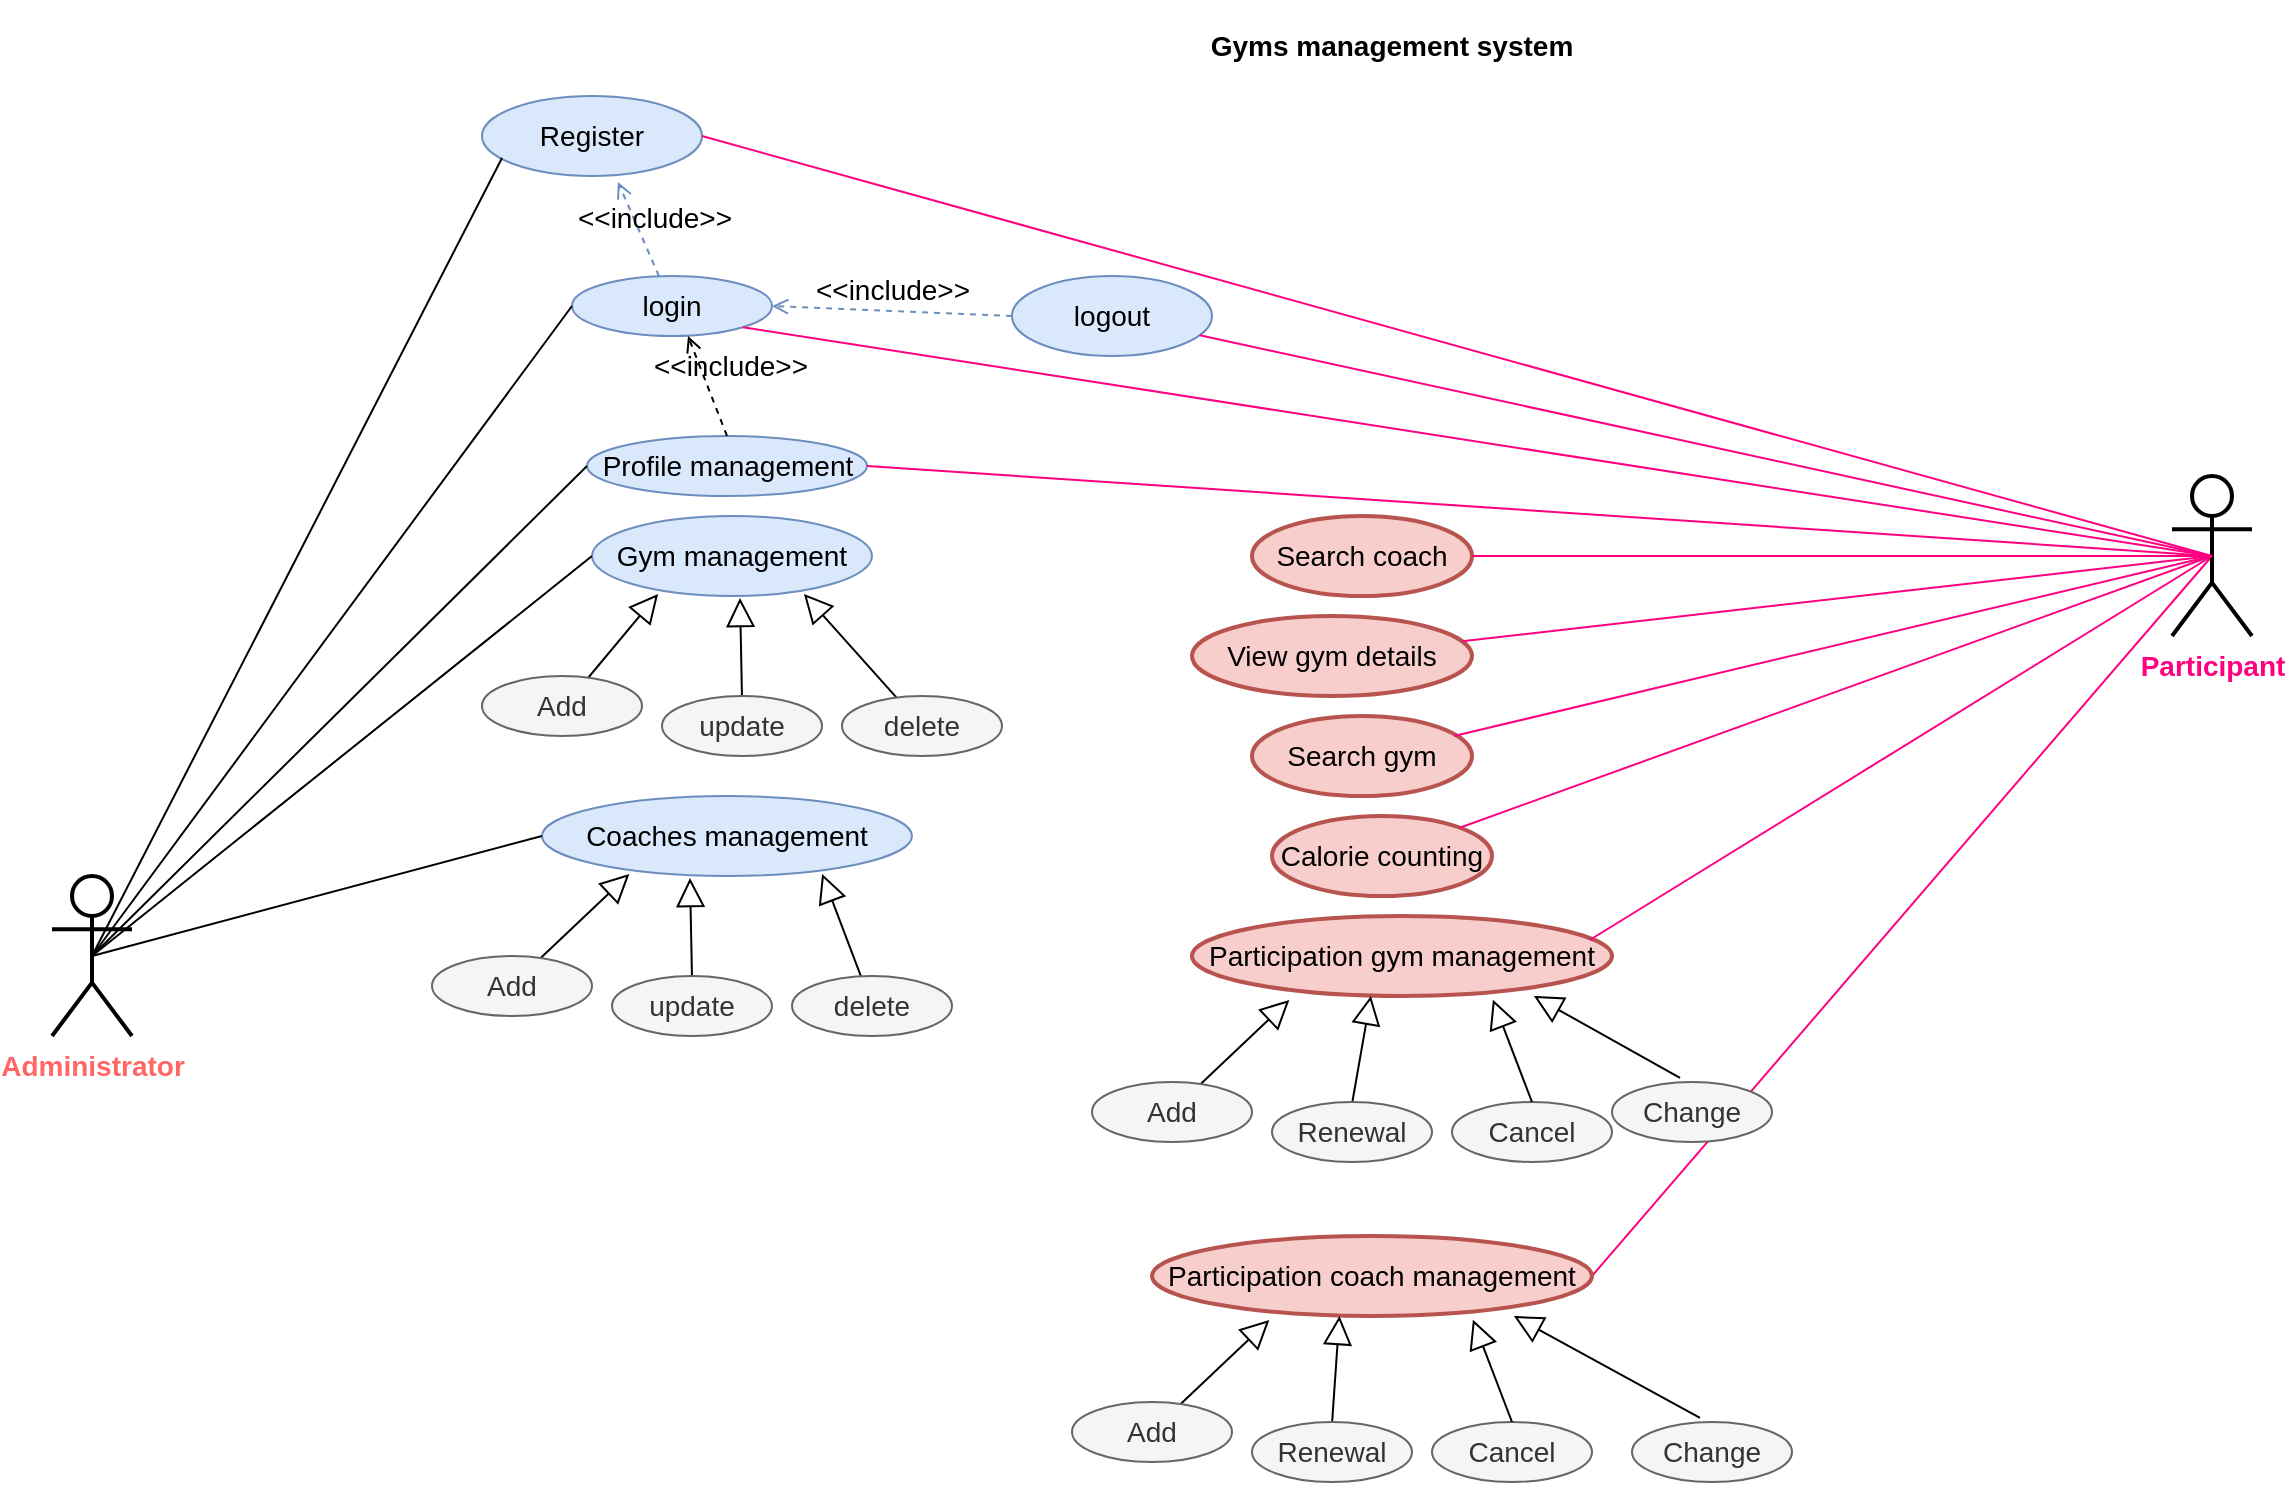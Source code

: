 <mxfile version="20.5.1" type="github">
  <diagram id="JQW-utt17Xb6EdtMVTP2" name="Page-1">
    <mxGraphModel dx="1888" dy="495" grid="1" gridSize="10" guides="1" tooltips="1" connect="1" arrows="1" fold="1" page="1" pageScale="1" pageWidth="850" pageHeight="1100" math="0" shadow="0">
      <root>
        <mxCell id="0" />
        <mxCell id="1" parent="0" />
        <mxCell id="GLv5VMgHDYlPeXWlV2Ui-62" value="" style="endArrow=none;html=1;rounded=0;strokeColor=#FF0080;fontSize=18;entryX=0.5;entryY=0.5;entryDx=0;entryDy=0;entryPerimeter=0;exitX=1;exitY=0.5;exitDx=0;exitDy=0;" edge="1" parent="1" source="GLv5VMgHDYlPeXWlV2Ui-52" target="V55V4ISfxPS5HayoCuuF-61">
          <mxGeometry width="50" height="50" relative="1" as="geometry">
            <mxPoint x="940" y="383.697" as="sourcePoint" />
            <mxPoint x="850" y="630" as="targetPoint" />
          </mxGeometry>
        </mxCell>
        <mxCell id="V55V4ISfxPS5HayoCuuF-4" value="&lt;font style=&quot;font-size: 14px;&quot; color=&quot;#FF6666&quot;&gt;&lt;b&gt;&lt;span&gt;Administrator&lt;/span&gt;&lt;/b&gt;&lt;/font&gt;" style="shape=umlActor;verticalLabelPosition=bottom;verticalAlign=top;html=1;outlineConnect=0;strokeWidth=2;" parent="1" vertex="1">
          <mxGeometry x="-20" y="460" width="40" height="80" as="geometry" />
        </mxCell>
        <mxCell id="V55V4ISfxPS5HayoCuuF-5" value="&lt;span&gt;Register &lt;/span&gt;" style="ellipse;whiteSpace=wrap;html=1;fontSize=14;fillColor=#dae8fc;strokeColor=#6c8ebf;" parent="1" vertex="1">
          <mxGeometry x="195" y="70" width="110" height="40" as="geometry" />
        </mxCell>
        <mxCell id="V55V4ISfxPS5HayoCuuF-6" value="login" style="ellipse;whiteSpace=wrap;html=1;fontSize=14;fillColor=#dae8fc;strokeColor=#6c8ebf;" parent="1" vertex="1">
          <mxGeometry x="240" y="160" width="100" height="30" as="geometry" />
        </mxCell>
        <mxCell id="V55V4ISfxPS5HayoCuuF-7" value="&amp;lt;&amp;lt;include&amp;gt;&amp;gt;" style="html=1;verticalAlign=bottom;labelBackgroundColor=none;endArrow=open;endFill=0;dashed=1;rounded=0;fontSize=14;fontColor=#000000;fillColor=#dae8fc;strokeColor=#6c8ebf;entryX=0.618;entryY=1.075;entryDx=0;entryDy=0;entryPerimeter=0;" parent="1" source="V55V4ISfxPS5HayoCuuF-6" target="V55V4ISfxPS5HayoCuuF-5" edge="1">
          <mxGeometry x="-0.312" y="-5" width="160" relative="1" as="geometry">
            <mxPoint x="170" y="130" as="sourcePoint" />
            <mxPoint x="330" y="130" as="targetPoint" />
            <mxPoint as="offset" />
          </mxGeometry>
        </mxCell>
        <mxCell id="V55V4ISfxPS5HayoCuuF-8" value="" style="endArrow=none;html=1;rounded=0;fontSize=14;fontColor=#000000;exitX=0.5;exitY=0.5;exitDx=0;exitDy=0;exitPerimeter=0;entryX=0.091;entryY=0.775;entryDx=0;entryDy=0;entryPerimeter=0;" parent="1" source="V55V4ISfxPS5HayoCuuF-4" target="V55V4ISfxPS5HayoCuuF-5" edge="1">
          <mxGeometry width="50" height="50" relative="1" as="geometry">
            <mxPoint x="251.429" y="40" as="sourcePoint" />
            <mxPoint x="290" y="120" as="targetPoint" />
          </mxGeometry>
        </mxCell>
        <mxCell id="V55V4ISfxPS5HayoCuuF-9" value="" style="endArrow=none;html=1;rounded=0;fontSize=14;fontColor=#000000;entryX=0;entryY=0.5;entryDx=0;entryDy=0;exitX=0.5;exitY=0.5;exitDx=0;exitDy=0;exitPerimeter=0;" parent="1" source="V55V4ISfxPS5HayoCuuF-4" target="V55V4ISfxPS5HayoCuuF-6" edge="1">
          <mxGeometry width="50" height="50" relative="1" as="geometry">
            <mxPoint x="150" y="300" as="sourcePoint" />
            <mxPoint x="220.711" y="250" as="targetPoint" />
          </mxGeometry>
        </mxCell>
        <mxCell id="V55V4ISfxPS5HayoCuuF-10" value="logout" style="ellipse;whiteSpace=wrap;html=1;fontSize=14;fillColor=#dae8fc;strokeColor=#6c8ebf;" parent="1" vertex="1">
          <mxGeometry x="460" y="160" width="100" height="40" as="geometry" />
        </mxCell>
        <mxCell id="V55V4ISfxPS5HayoCuuF-11" value="&amp;lt;&amp;lt;include&amp;gt;&amp;gt;" style="html=1;verticalAlign=bottom;labelBackgroundColor=none;endArrow=open;endFill=0;dashed=1;rounded=0;fontSize=14;fontColor=#000000;exitX=0;exitY=0.5;exitDx=0;exitDy=0;entryX=1;entryY=0.5;entryDx=0;entryDy=0;fillColor=#dae8fc;strokeColor=#6c8ebf;" parent="1" source="V55V4ISfxPS5HayoCuuF-10" target="V55V4ISfxPS5HayoCuuF-6" edge="1">
          <mxGeometry width="160" relative="1" as="geometry">
            <mxPoint x="230" y="260" as="sourcePoint" />
            <mxPoint x="390" y="260" as="targetPoint" />
          </mxGeometry>
        </mxCell>
        <mxCell id="V55V4ISfxPS5HayoCuuF-12" value="&lt;p&gt;&lt;/p&gt;&lt;p&gt;&lt;span&gt;Gym management&lt;/span&gt;&lt;/p&gt;&lt;p&gt;&lt;/p&gt;" style="ellipse;whiteSpace=wrap;html=1;fontSize=14;fillColor=#dae8fc;strokeColor=#6c8ebf;" parent="1" vertex="1">
          <mxGeometry x="250" y="280" width="140" height="40" as="geometry" />
        </mxCell>
        <mxCell id="V55V4ISfxPS5HayoCuuF-13" value="" style="endArrow=none;html=1;rounded=0;fontSize=14;fontColor=#000000;entryX=0;entryY=0.5;entryDx=0;entryDy=0;exitX=0.5;exitY=0.5;exitDx=0;exitDy=0;exitPerimeter=0;" parent="1" source="V55V4ISfxPS5HayoCuuF-4" target="V55V4ISfxPS5HayoCuuF-12" edge="1">
          <mxGeometry width="50" height="50" relative="1" as="geometry">
            <mxPoint x="80" y="260" as="sourcePoint" />
            <mxPoint x="200" y="270" as="targetPoint" />
          </mxGeometry>
        </mxCell>
        <mxCell id="V55V4ISfxPS5HayoCuuF-14" value="" style="edgeStyle=none;html=1;endSize=12;endArrow=block;endFill=0;rounded=0;fontSize=14;fontColor=#000000;entryX=0.236;entryY=0.975;entryDx=0;entryDy=0;entryPerimeter=0;" parent="1" target="V55V4ISfxPS5HayoCuuF-12" edge="1">
          <mxGeometry width="160" relative="1" as="geometry">
            <mxPoint x="243" y="367" as="sourcePoint" />
            <mxPoint x="263" y="317" as="targetPoint" />
          </mxGeometry>
        </mxCell>
        <mxCell id="V55V4ISfxPS5HayoCuuF-15" value="" style="edgeStyle=none;html=1;endSize=12;endArrow=block;endFill=0;rounded=0;fontSize=14;fontColor=#000000;" parent="1" edge="1">
          <mxGeometry width="160" relative="1" as="geometry">
            <mxPoint x="325" y="371" as="sourcePoint" />
            <mxPoint x="324" y="321" as="targetPoint" />
          </mxGeometry>
        </mxCell>
        <mxCell id="V55V4ISfxPS5HayoCuuF-16" value="" style="edgeStyle=none;html=1;endSize=12;endArrow=block;endFill=0;rounded=0;fontSize=14;fontColor=#000000;entryX=0.757;entryY=0.975;entryDx=0;entryDy=0;entryPerimeter=0;" parent="1" source="V55V4ISfxPS5HayoCuuF-19" target="V55V4ISfxPS5HayoCuuF-12" edge="1">
          <mxGeometry width="160" relative="1" as="geometry">
            <mxPoint x="375" y="370" as="sourcePoint" />
            <mxPoint x="505" y="380" as="targetPoint" />
          </mxGeometry>
        </mxCell>
        <mxCell id="V55V4ISfxPS5HayoCuuF-17" value="Add" style="ellipse;whiteSpace=wrap;html=1;fontSize=14;fillColor=#f5f5f5;strokeColor=#666666;fontColor=#333333;" parent="1" vertex="1">
          <mxGeometry x="195" y="360" width="80" height="30" as="geometry" />
        </mxCell>
        <mxCell id="V55V4ISfxPS5HayoCuuF-18" value="update" style="ellipse;whiteSpace=wrap;html=1;fontSize=14;fillColor=#f5f5f5;strokeColor=#666666;fontColor=#333333;" parent="1" vertex="1">
          <mxGeometry x="285" y="370" width="80" height="30" as="geometry" />
        </mxCell>
        <mxCell id="V55V4ISfxPS5HayoCuuF-19" value="delete" style="ellipse;whiteSpace=wrap;html=1;fontSize=14;fontColor=#333333;fillColor=#f5f5f5;strokeColor=#666666;" parent="1" vertex="1">
          <mxGeometry x="375" y="370" width="80" height="30" as="geometry" />
        </mxCell>
        <mxCell id="V55V4ISfxPS5HayoCuuF-20" value="&lt;p&gt;&lt;span&gt;Coaches management&lt;/span&gt;&lt;/p&gt;" style="ellipse;whiteSpace=wrap;html=1;fontSize=14;fillColor=#dae8fc;strokeColor=#6c8ebf;" parent="1" vertex="1">
          <mxGeometry x="225" y="420" width="185" height="40" as="geometry" />
        </mxCell>
        <mxCell id="V55V4ISfxPS5HayoCuuF-21" value="" style="edgeStyle=none;html=1;endSize=12;endArrow=block;endFill=0;rounded=0;fontSize=14;fontColor=#000000;entryX=0.236;entryY=0.975;entryDx=0;entryDy=0;entryPerimeter=0;" parent="1" target="V55V4ISfxPS5HayoCuuF-20" edge="1">
          <mxGeometry width="160" relative="1" as="geometry">
            <mxPoint x="218" y="507" as="sourcePoint" />
            <mxPoint x="238" y="457" as="targetPoint" />
          </mxGeometry>
        </mxCell>
        <mxCell id="V55V4ISfxPS5HayoCuuF-22" value="" style="edgeStyle=none;html=1;endSize=12;endArrow=block;endFill=0;rounded=0;fontSize=14;fontColor=#000000;" parent="1" edge="1">
          <mxGeometry width="160" relative="1" as="geometry">
            <mxPoint x="300" y="511" as="sourcePoint" />
            <mxPoint x="299" y="461" as="targetPoint" />
          </mxGeometry>
        </mxCell>
        <mxCell id="V55V4ISfxPS5HayoCuuF-23" value="" style="edgeStyle=none;html=1;endSize=12;endArrow=block;endFill=0;rounded=0;fontSize=14;fontColor=#000000;entryX=0.757;entryY=0.975;entryDx=0;entryDy=0;entryPerimeter=0;" parent="1" source="V55V4ISfxPS5HayoCuuF-26" target="V55V4ISfxPS5HayoCuuF-20" edge="1">
          <mxGeometry width="160" relative="1" as="geometry">
            <mxPoint x="350" y="510" as="sourcePoint" />
            <mxPoint x="480" y="520" as="targetPoint" />
          </mxGeometry>
        </mxCell>
        <mxCell id="V55V4ISfxPS5HayoCuuF-24" value="Add" style="ellipse;whiteSpace=wrap;html=1;fontSize=14;fontColor=#333333;fillColor=#f5f5f5;strokeColor=#666666;" parent="1" vertex="1">
          <mxGeometry x="170" y="500" width="80" height="30" as="geometry" />
        </mxCell>
        <mxCell id="V55V4ISfxPS5HayoCuuF-25" value="update" style="ellipse;whiteSpace=wrap;html=1;fontSize=14;fontColor=#333333;fillColor=#f5f5f5;strokeColor=#666666;" parent="1" vertex="1">
          <mxGeometry x="260" y="510" width="80" height="30" as="geometry" />
        </mxCell>
        <mxCell id="V55V4ISfxPS5HayoCuuF-26" value="delete" style="ellipse;whiteSpace=wrap;html=1;fontSize=14;fontColor=#333333;fillColor=#f5f5f5;strokeColor=#666666;" parent="1" vertex="1">
          <mxGeometry x="350" y="510" width="80" height="30" as="geometry" />
        </mxCell>
        <mxCell id="V55V4ISfxPS5HayoCuuF-27" value="" style="endArrow=none;html=1;rounded=0;fontSize=14;fontColor=#000000;entryX=0;entryY=0.5;entryDx=0;entryDy=0;exitX=0.5;exitY=0.5;exitDx=0;exitDy=0;exitPerimeter=0;" parent="1" source="V55V4ISfxPS5HayoCuuF-4" target="V55V4ISfxPS5HayoCuuF-20" edge="1">
          <mxGeometry width="50" height="50" relative="1" as="geometry">
            <mxPoint x="80" y="440" as="sourcePoint" />
            <mxPoint x="130" y="390" as="targetPoint" />
          </mxGeometry>
        </mxCell>
        <mxCell id="V55V4ISfxPS5HayoCuuF-28" value="&lt;p&gt;&lt;span&gt;Profile management&lt;/span&gt;&lt;/p&gt;" style="ellipse;whiteSpace=wrap;html=1;fontSize=14;fillColor=#dae8fc;strokeColor=#6c8ebf;" parent="1" vertex="1">
          <mxGeometry x="247.5" y="240" width="140" height="30" as="geometry" />
        </mxCell>
        <mxCell id="V55V4ISfxPS5HayoCuuF-29" value="" style="endArrow=none;html=1;rounded=0;fontSize=14;fontColor=#000000;entryX=0;entryY=0.5;entryDx=0;entryDy=0;exitX=0.5;exitY=0.5;exitDx=0;exitDy=0;exitPerimeter=0;" parent="1" source="V55V4ISfxPS5HayoCuuF-4" target="V55V4ISfxPS5HayoCuuF-28" edge="1">
          <mxGeometry width="50" height="50" relative="1" as="geometry">
            <mxPoint x="60" y="250" as="sourcePoint" />
            <mxPoint x="200" y="250" as="targetPoint" />
          </mxGeometry>
        </mxCell>
        <mxCell id="V55V4ISfxPS5HayoCuuF-45" value="&amp;lt;&amp;lt;include&amp;gt;&amp;gt;" style="html=1;verticalAlign=bottom;labelBackgroundColor=none;endArrow=open;endFill=0;dashed=1;rounded=0;fontSize=14;fontColor=#000000;exitX=0.5;exitY=0;exitDx=0;exitDy=0;entryX=0.58;entryY=1;entryDx=0;entryDy=0;entryPerimeter=0;" parent="1" source="V55V4ISfxPS5HayoCuuF-28" target="V55V4ISfxPS5HayoCuuF-6" edge="1">
          <mxGeometry x="-0.207" y="-10" width="160" relative="1" as="geometry">
            <mxPoint x="140" y="200" as="sourcePoint" />
            <mxPoint x="300" y="200" as="targetPoint" />
            <mxPoint as="offset" />
          </mxGeometry>
        </mxCell>
        <mxCell id="V55V4ISfxPS5HayoCuuF-61" value="&lt;b&gt;&lt;font style=&quot;font-size: 14px;&quot; color=&quot;#FF0080&quot;&gt;Participant&lt;/font&gt;&lt;/b&gt;" style="shape=umlActor;verticalLabelPosition=bottom;verticalAlign=top;html=1;outlineConnect=0;strokeWidth=2;" parent="1" vertex="1">
          <mxGeometry x="1040" y="260" width="40" height="80" as="geometry" />
        </mxCell>
        <mxCell id="V55V4ISfxPS5HayoCuuF-63" value="" style="endArrow=none;html=1;rounded=0;strokeColor=#FF0080;fontSize=14;fontColor=#FF0080;entryX=0.5;entryY=0.5;entryDx=0;entryDy=0;entryPerimeter=0;exitX=1;exitY=1;exitDx=0;exitDy=0;" parent="1" source="V55V4ISfxPS5HayoCuuF-6" target="V55V4ISfxPS5HayoCuuF-61" edge="1">
          <mxGeometry width="50" height="50" relative="1" as="geometry">
            <mxPoint x="640" y="160" as="sourcePoint" />
            <mxPoint x="820" y="90" as="targetPoint" />
          </mxGeometry>
        </mxCell>
        <mxCell id="V55V4ISfxPS5HayoCuuF-64" value="" style="endArrow=none;html=1;rounded=0;strokeColor=#FF0080;fontSize=14;fontColor=#FF0080;entryX=0.5;entryY=0.5;entryDx=0;entryDy=0;entryPerimeter=0;" parent="1" source="V55V4ISfxPS5HayoCuuF-10" target="V55V4ISfxPS5HayoCuuF-61" edge="1">
          <mxGeometry width="50" height="50" relative="1" as="geometry">
            <mxPoint x="900" y="390" as="sourcePoint" />
            <mxPoint x="950" y="340" as="targetPoint" />
          </mxGeometry>
        </mxCell>
        <mxCell id="V55V4ISfxPS5HayoCuuF-65" value="" style="endArrow=none;html=1;rounded=0;strokeColor=#FF0080;fontSize=14;fontColor=#FF0080;entryX=1;entryY=0.5;entryDx=0;entryDy=0;exitX=0.5;exitY=0.5;exitDx=0;exitDy=0;exitPerimeter=0;" parent="1" source="V55V4ISfxPS5HayoCuuF-61" target="V55V4ISfxPS5HayoCuuF-28" edge="1">
          <mxGeometry width="50" height="50" relative="1" as="geometry">
            <mxPoint x="440" y="390" as="sourcePoint" />
            <mxPoint x="490" y="340" as="targetPoint" />
          </mxGeometry>
        </mxCell>
        <mxCell id="V55V4ISfxPS5HayoCuuF-66" value="Search &lt;span&gt;coach&lt;/span&gt;" style="ellipse;whiteSpace=wrap;html=1;strokeWidth=2;fontSize=14;fillColor=#f8cecc;strokeColor=#b85450;" parent="1" vertex="1">
          <mxGeometry x="580" y="280" width="110" height="40" as="geometry" />
        </mxCell>
        <mxCell id="V55V4ISfxPS5HayoCuuF-67" value="&lt;p&gt;&lt;span&gt;Search gym&lt;/span&gt;&lt;/p&gt;" style="ellipse;whiteSpace=wrap;html=1;strokeWidth=2;fontSize=14;fillColor=#f8cecc;strokeColor=#b85450;" parent="1" vertex="1">
          <mxGeometry x="580" y="380" width="110" height="40" as="geometry" />
        </mxCell>
        <mxCell id="V55V4ISfxPS5HayoCuuF-68" value="View &lt;span&gt;gym &lt;/span&gt;details" style="ellipse;whiteSpace=wrap;html=1;strokeWidth=2;fontSize=14;fillColor=#f8cecc;strokeColor=#b85450;" parent="1" vertex="1">
          <mxGeometry x="550" y="330" width="140" height="40" as="geometry" />
        </mxCell>
        <mxCell id="V55V4ISfxPS5HayoCuuF-70" value="&lt;p&gt;&lt;span&gt;Calorie counting&lt;/span&gt;&lt;/p&gt;" style="ellipse;whiteSpace=wrap;html=1;strokeWidth=2;fontSize=14;fillColor=#f8cecc;strokeColor=#b85450;" parent="1" vertex="1">
          <mxGeometry x="590" y="430" width="110" height="40" as="geometry" />
        </mxCell>
        <mxCell id="V55V4ISfxPS5HayoCuuF-71" value="&lt;span&gt;Participation gym management &lt;/span&gt;" style="ellipse;whiteSpace=wrap;html=1;strokeWidth=2;fontSize=14;fillColor=#f8cecc;strokeColor=#b85450;" parent="1" vertex="1">
          <mxGeometry x="550" y="480" width="210" height="40" as="geometry" />
        </mxCell>
        <mxCell id="V55V4ISfxPS5HayoCuuF-72" value="" style="endArrow=none;html=1;rounded=0;strokeColor=#FF0080;fontSize=14;fontColor=#FF0080;entryX=0.5;entryY=0.5;entryDx=0;entryDy=0;entryPerimeter=0;" parent="1" source="V55V4ISfxPS5HayoCuuF-66" target="V55V4ISfxPS5HayoCuuF-61" edge="1">
          <mxGeometry width="50" height="50" relative="1" as="geometry">
            <mxPoint x="930" y="380" as="sourcePoint" />
            <mxPoint x="980" y="330" as="targetPoint" />
          </mxGeometry>
        </mxCell>
        <mxCell id="V55V4ISfxPS5HayoCuuF-73" value="" style="endArrow=none;html=1;rounded=0;strokeColor=#FF0080;fontSize=14;fontColor=#FF0080;entryX=0.5;entryY=0.5;entryDx=0;entryDy=0;entryPerimeter=0;" parent="1" source="V55V4ISfxPS5HayoCuuF-68" target="V55V4ISfxPS5HayoCuuF-61" edge="1">
          <mxGeometry width="50" height="50" relative="1" as="geometry">
            <mxPoint x="900" y="390" as="sourcePoint" />
            <mxPoint x="950" y="340" as="targetPoint" />
          </mxGeometry>
        </mxCell>
        <mxCell id="V55V4ISfxPS5HayoCuuF-74" value="" style="endArrow=none;html=1;rounded=0;strokeColor=#FF0080;fontSize=14;fontColor=#FF0080;entryX=0.5;entryY=0.5;entryDx=0;entryDy=0;entryPerimeter=0;exitX=0.918;exitY=0.25;exitDx=0;exitDy=0;exitPerimeter=0;" parent="1" source="V55V4ISfxPS5HayoCuuF-67" target="V55V4ISfxPS5HayoCuuF-61" edge="1">
          <mxGeometry width="50" height="50" relative="1" as="geometry">
            <mxPoint x="910" y="430" as="sourcePoint" />
            <mxPoint x="960" y="380" as="targetPoint" />
          </mxGeometry>
        </mxCell>
        <mxCell id="V55V4ISfxPS5HayoCuuF-76" value="" style="endArrow=none;html=1;rounded=0;strokeColor=#FF0080;fontSize=14;fontColor=#FF0080;exitX=1;exitY=0;exitDx=0;exitDy=0;" parent="1" source="V55V4ISfxPS5HayoCuuF-70" edge="1">
          <mxGeometry width="50" height="50" relative="1" as="geometry">
            <mxPoint x="860" y="540" as="sourcePoint" />
            <mxPoint x="1060" y="300" as="targetPoint" />
          </mxGeometry>
        </mxCell>
        <mxCell id="V55V4ISfxPS5HayoCuuF-77" value="" style="endArrow=none;html=1;rounded=0;strokeColor=#FF0080;fontSize=14;fontColor=#FF0080;entryX=0.5;entryY=0.5;entryDx=0;entryDy=0;entryPerimeter=0;exitX=0.947;exitY=0.3;exitDx=0;exitDy=0;exitPerimeter=0;" parent="1" source="V55V4ISfxPS5HayoCuuF-71" target="V55V4ISfxPS5HayoCuuF-61" edge="1">
          <mxGeometry width="50" height="50" relative="1" as="geometry">
            <mxPoint x="860" y="460" as="sourcePoint" />
            <mxPoint x="990" y="250" as="targetPoint" />
          </mxGeometry>
        </mxCell>
        <mxCell id="V55V4ISfxPS5HayoCuuF-83" value="" style="edgeStyle=none;html=1;endSize=12;endArrow=block;endFill=0;rounded=0;fontSize=14;fontColor=#000000;entryX=0.236;entryY=0.975;entryDx=0;entryDy=0;entryPerimeter=0;" parent="1" edge="1">
          <mxGeometry width="160" relative="1" as="geometry">
            <mxPoint x="548" y="570" as="sourcePoint" />
            <mxPoint x="598.66" y="522" as="targetPoint" />
          </mxGeometry>
        </mxCell>
        <mxCell id="V55V4ISfxPS5HayoCuuF-84" value="" style="edgeStyle=none;html=1;endSize=12;endArrow=block;endFill=0;rounded=0;fontSize=14;fontColor=#000000;entryX=0.426;entryY=1;entryDx=0;entryDy=0;entryPerimeter=0;" parent="1" target="V55V4ISfxPS5HayoCuuF-71" edge="1">
          <mxGeometry width="160" relative="1" as="geometry">
            <mxPoint x="630" y="574" as="sourcePoint" />
            <mxPoint x="629" y="524" as="targetPoint" />
          </mxGeometry>
        </mxCell>
        <mxCell id="V55V4ISfxPS5HayoCuuF-85" value="Add" style="ellipse;whiteSpace=wrap;html=1;fontSize=14;fontColor=#333333;fillColor=#f5f5f5;strokeColor=#666666;" parent="1" vertex="1">
          <mxGeometry x="500" y="563" width="80" height="30" as="geometry" />
        </mxCell>
        <mxCell id="V55V4ISfxPS5HayoCuuF-86" value="Renewal " style="ellipse;whiteSpace=wrap;html=1;fontSize=14;fontColor=#333333;fillColor=#f5f5f5;strokeColor=#666666;" parent="1" vertex="1">
          <mxGeometry x="590" y="573" width="80" height="30" as="geometry" />
        </mxCell>
        <mxCell id="V55V4ISfxPS5HayoCuuF-87" value="Cancel " style="ellipse;whiteSpace=wrap;html=1;fontSize=14;fontColor=#333333;fillColor=#f5f5f5;strokeColor=#666666;" parent="1" vertex="1">
          <mxGeometry x="680" y="573" width="80" height="30" as="geometry" />
        </mxCell>
        <mxCell id="V55V4ISfxPS5HayoCuuF-88" value="Change" style="ellipse;whiteSpace=wrap;html=1;fontSize=14;fontColor=#333333;fillColor=#f5f5f5;strokeColor=#666666;" parent="1" vertex="1">
          <mxGeometry x="760" y="563" width="80" height="30" as="geometry" />
        </mxCell>
        <mxCell id="V55V4ISfxPS5HayoCuuF-89" value="" style="edgeStyle=none;html=1;endSize=12;endArrow=block;endFill=0;rounded=0;fontSize=14;fontColor=#000000;exitX=0.425;exitY=-0.067;exitDx=0;exitDy=0;exitPerimeter=0;entryX=0.897;entryY=0.925;entryDx=0;entryDy=0;entryPerimeter=0;" parent="1" source="V55V4ISfxPS5HayoCuuF-88" edge="1">
          <mxGeometry width="160" relative="1" as="geometry">
            <mxPoint x="665" y="513" as="sourcePoint" />
            <mxPoint x="720.945" y="520" as="targetPoint" />
          </mxGeometry>
        </mxCell>
        <mxCell id="V55V4ISfxPS5HayoCuuF-90" value="" style="edgeStyle=none;html=1;endSize=12;endArrow=block;endFill=0;rounded=0;fontSize=14;fontColor=#000000;entryX=0.757;entryY=0.975;entryDx=0;entryDy=0;entryPerimeter=0;" parent="1" edge="1">
          <mxGeometry width="160" relative="1" as="geometry">
            <mxPoint x="719.995" y="572.998" as="sourcePoint" />
            <mxPoint x="700.445" y="521.86" as="targetPoint" />
          </mxGeometry>
        </mxCell>
        <mxCell id="V55V4ISfxPS5HayoCuuF-95" value="&lt;p align=&quot;center&quot;&gt;&lt;b&gt;&lt;span&gt;Gyms &lt;/span&gt;&lt;/b&gt;&lt;font&gt;&lt;b&gt;&lt;span&gt;management system&lt;/span&gt;&lt;/b&gt;&lt;/font&gt;&lt;/p&gt;" style="text;html=1;strokeColor=none;fillColor=none;align=center;verticalAlign=middle;whiteSpace=wrap;rounded=0;strokeWidth=2;fontSize=14;fontColor=#000000;" parent="1" vertex="1">
          <mxGeometry x="470" y="30" width="360" height="30" as="geometry" />
        </mxCell>
        <mxCell id="GLv5VMgHDYlPeXWlV2Ui-22" value="" style="endArrow=none;html=1;rounded=0;fontSize=18;entryX=0.5;entryY=0.5;entryDx=0;entryDy=0;entryPerimeter=0;exitX=1;exitY=0.5;exitDx=0;exitDy=0;strokeColor=#FF0080;" edge="1" parent="1" source="V55V4ISfxPS5HayoCuuF-5" target="V55V4ISfxPS5HayoCuuF-61">
          <mxGeometry width="50" height="50" relative="1" as="geometry">
            <mxPoint x="640" y="180" as="sourcePoint" />
            <mxPoint x="690" y="130" as="targetPoint" />
          </mxGeometry>
        </mxCell>
        <mxCell id="GLv5VMgHDYlPeXWlV2Ui-52" value="&lt;span&gt;Participation coach management &lt;/span&gt;" style="ellipse;whiteSpace=wrap;html=1;strokeWidth=2;fontSize=14;fillColor=#f8cecc;strokeColor=#b85450;" vertex="1" parent="1">
          <mxGeometry x="530" y="640" width="220" height="40" as="geometry" />
        </mxCell>
        <mxCell id="GLv5VMgHDYlPeXWlV2Ui-53" value="" style="edgeStyle=none;html=1;endSize=12;endArrow=block;endFill=0;rounded=0;fontSize=14;fontColor=#000000;entryX=0.236;entryY=0.975;entryDx=0;entryDy=0;entryPerimeter=0;" edge="1" parent="1">
          <mxGeometry width="160" relative="1" as="geometry">
            <mxPoint x="538" y="730" as="sourcePoint" />
            <mxPoint x="588.66" y="682" as="targetPoint" />
          </mxGeometry>
        </mxCell>
        <mxCell id="GLv5VMgHDYlPeXWlV2Ui-54" value="" style="edgeStyle=none;html=1;endSize=12;endArrow=block;endFill=0;rounded=0;fontSize=14;fontColor=#000000;entryX=0.426;entryY=1;entryDx=0;entryDy=0;entryPerimeter=0;" edge="1" parent="1" target="GLv5VMgHDYlPeXWlV2Ui-52">
          <mxGeometry width="160" relative="1" as="geometry">
            <mxPoint x="620" y="734" as="sourcePoint" />
            <mxPoint x="619" y="684" as="targetPoint" />
          </mxGeometry>
        </mxCell>
        <mxCell id="GLv5VMgHDYlPeXWlV2Ui-55" value="Add" style="ellipse;whiteSpace=wrap;html=1;fontSize=14;fontColor=#333333;fillColor=#f5f5f5;strokeColor=#666666;" vertex="1" parent="1">
          <mxGeometry x="490" y="723" width="80" height="30" as="geometry" />
        </mxCell>
        <mxCell id="GLv5VMgHDYlPeXWlV2Ui-56" value="Renewal " style="ellipse;whiteSpace=wrap;html=1;fontSize=14;fontColor=#333333;fillColor=#f5f5f5;strokeColor=#666666;" vertex="1" parent="1">
          <mxGeometry x="580" y="733" width="80" height="30" as="geometry" />
        </mxCell>
        <mxCell id="GLv5VMgHDYlPeXWlV2Ui-57" value="Cancel " style="ellipse;whiteSpace=wrap;html=1;fontSize=14;fontColor=#333333;fillColor=#f5f5f5;strokeColor=#666666;" vertex="1" parent="1">
          <mxGeometry x="670" y="733" width="80" height="30" as="geometry" />
        </mxCell>
        <mxCell id="GLv5VMgHDYlPeXWlV2Ui-58" value="Change" style="ellipse;whiteSpace=wrap;html=1;fontSize=14;fontColor=#333333;fillColor=#f5f5f5;strokeColor=#666666;" vertex="1" parent="1">
          <mxGeometry x="770" y="733" width="80" height="30" as="geometry" />
        </mxCell>
        <mxCell id="GLv5VMgHDYlPeXWlV2Ui-59" value="" style="edgeStyle=none;html=1;endSize=12;endArrow=block;endFill=0;rounded=0;fontSize=14;fontColor=#000000;exitX=0.425;exitY=-0.067;exitDx=0;exitDy=0;exitPerimeter=0;entryX=0.897;entryY=0.925;entryDx=0;entryDy=0;entryPerimeter=0;" edge="1" parent="1" source="GLv5VMgHDYlPeXWlV2Ui-58">
          <mxGeometry width="160" relative="1" as="geometry">
            <mxPoint x="655" y="673" as="sourcePoint" />
            <mxPoint x="710.945" y="680" as="targetPoint" />
          </mxGeometry>
        </mxCell>
        <mxCell id="GLv5VMgHDYlPeXWlV2Ui-60" value="" style="edgeStyle=none;html=1;endSize=12;endArrow=block;endFill=0;rounded=0;fontSize=14;fontColor=#000000;entryX=0.757;entryY=0.975;entryDx=0;entryDy=0;entryPerimeter=0;" edge="1" parent="1">
          <mxGeometry width="160" relative="1" as="geometry">
            <mxPoint x="709.995" y="732.998" as="sourcePoint" />
            <mxPoint x="690.445" y="681.86" as="targetPoint" />
          </mxGeometry>
        </mxCell>
      </root>
    </mxGraphModel>
  </diagram>
</mxfile>
